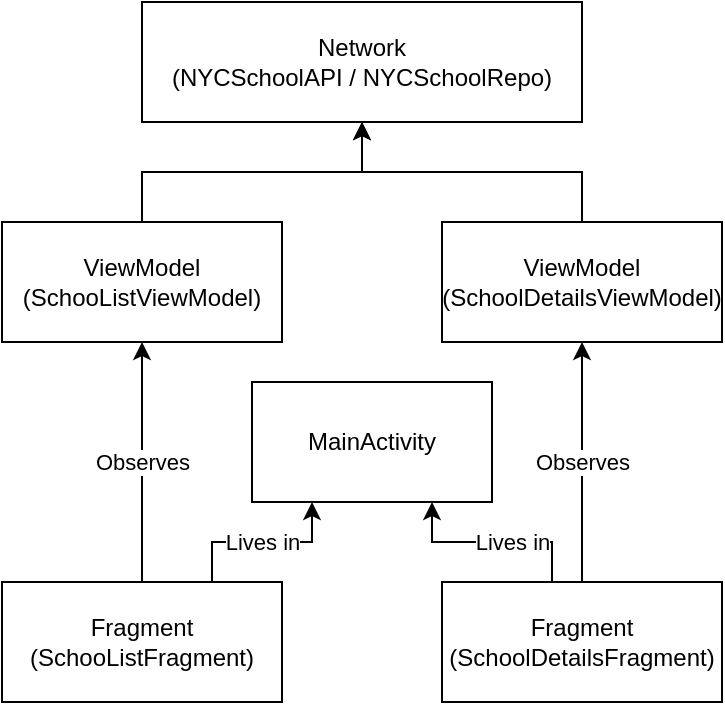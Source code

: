 <mxfile version="12.9.7"><diagram id="zbf2R7ZG9SoUb3GmtJN8" name="Page-1"><mxGraphModel dx="1003" dy="840" grid="1" gridSize="10" guides="1" tooltips="1" connect="1" arrows="1" fold="1" page="1" pageScale="1" pageWidth="850" pageHeight="1100" math="0" shadow="0"><root><mxCell id="0"/><mxCell id="1" parent="0"/><mxCell id="uwbuITA0K-jejIXPlcuq-1" value="&lt;div&gt;Network&lt;/div&gt;&lt;div&gt;(NYCSchoolAPI / NYCSchoolRepo)&lt;br&gt;&lt;/div&gt;" style="rounded=0;whiteSpace=wrap;html=1;" vertex="1" parent="1"><mxGeometry x="310" y="110" width="220" height="60" as="geometry"/></mxCell><mxCell id="uwbuITA0K-jejIXPlcuq-4" value="" style="edgeStyle=orthogonalEdgeStyle;rounded=0;orthogonalLoop=1;jettySize=auto;html=1;entryX=0.5;entryY=1;entryDx=0;entryDy=0;" edge="1" parent="1" source="uwbuITA0K-jejIXPlcuq-2" target="uwbuITA0K-jejIXPlcuq-1"><mxGeometry relative="1" as="geometry"><mxPoint x="420" y="160" as="targetPoint"/></mxGeometry></mxCell><mxCell id="uwbuITA0K-jejIXPlcuq-2" value="&lt;div&gt;ViewModel&lt;/div&gt;&lt;div&gt;(SchooListViewModel)&lt;/div&gt;" style="rounded=0;whiteSpace=wrap;html=1;" vertex="1" parent="1"><mxGeometry x="240" y="220" width="140" height="60" as="geometry"/></mxCell><mxCell id="uwbuITA0K-jejIXPlcuq-6" style="edgeStyle=orthogonalEdgeStyle;rounded=0;orthogonalLoop=1;jettySize=auto;html=1;exitX=0.5;exitY=0;exitDx=0;exitDy=0;entryX=0.5;entryY=1;entryDx=0;entryDy=0;" edge="1" parent="1" source="uwbuITA0K-jejIXPlcuq-5" target="uwbuITA0K-jejIXPlcuq-1"><mxGeometry relative="1" as="geometry"/></mxCell><mxCell id="uwbuITA0K-jejIXPlcuq-5" value="&lt;div&gt;ViewModel&lt;/div&gt;&lt;div&gt;(SchoolDetailsViewModel)&lt;/div&gt;" style="rounded=0;whiteSpace=wrap;html=1;" vertex="1" parent="1"><mxGeometry x="460" y="220" width="140" height="60" as="geometry"/></mxCell><mxCell id="uwbuITA0K-jejIXPlcuq-7" value="MainActivity" style="rounded=0;whiteSpace=wrap;html=1;" vertex="1" parent="1"><mxGeometry x="365" y="300" width="120" height="60" as="geometry"/></mxCell><mxCell id="uwbuITA0K-jejIXPlcuq-9" value="Lives in" style="edgeStyle=orthogonalEdgeStyle;rounded=0;orthogonalLoop=1;jettySize=auto;html=1;exitX=0.75;exitY=0;exitDx=0;exitDy=0;entryX=0.25;entryY=1;entryDx=0;entryDy=0;" edge="1" parent="1" source="uwbuITA0K-jejIXPlcuq-8" target="uwbuITA0K-jejIXPlcuq-7"><mxGeometry relative="1" as="geometry"/></mxCell><mxCell id="uwbuITA0K-jejIXPlcuq-13" value="Observes" style="edgeStyle=orthogonalEdgeStyle;rounded=0;orthogonalLoop=1;jettySize=auto;html=1;exitX=0.5;exitY=0;exitDx=0;exitDy=0;entryX=0.5;entryY=1;entryDx=0;entryDy=0;" edge="1" parent="1" source="uwbuITA0K-jejIXPlcuq-8" target="uwbuITA0K-jejIXPlcuq-2"><mxGeometry relative="1" as="geometry"/></mxCell><mxCell id="uwbuITA0K-jejIXPlcuq-8" value="&lt;div&gt;Fragment&lt;/div&gt;&lt;div&gt;(SchooListFragment)&lt;br&gt;&lt;/div&gt;" style="rounded=0;whiteSpace=wrap;html=1;" vertex="1" parent="1"><mxGeometry x="240" y="400" width="140" height="60" as="geometry"/></mxCell><mxCell id="uwbuITA0K-jejIXPlcuq-11" value="Lives in" style="edgeStyle=orthogonalEdgeStyle;rounded=0;orthogonalLoop=1;jettySize=auto;html=1;exitX=0.25;exitY=0;exitDx=0;exitDy=0;entryX=0.75;entryY=1;entryDx=0;entryDy=0;" edge="1" parent="1" source="uwbuITA0K-jejIXPlcuq-10" target="uwbuITA0K-jejIXPlcuq-7"><mxGeometry relative="1" as="geometry"><Array as="points"><mxPoint x="515" y="380"/><mxPoint x="455" y="380"/></Array></mxGeometry></mxCell><mxCell id="uwbuITA0K-jejIXPlcuq-12" value="Observes" style="edgeStyle=orthogonalEdgeStyle;rounded=0;orthogonalLoop=1;jettySize=auto;html=1;exitX=0.5;exitY=0;exitDx=0;exitDy=0;entryX=0.5;entryY=1;entryDx=0;entryDy=0;" edge="1" parent="1" source="uwbuITA0K-jejIXPlcuq-10" target="uwbuITA0K-jejIXPlcuq-5"><mxGeometry relative="1" as="geometry"/></mxCell><mxCell id="uwbuITA0K-jejIXPlcuq-10" value="&lt;div&gt;Fragment&lt;/div&gt;&lt;div&gt;(SchoolDetailsFragment)&lt;br&gt;&lt;/div&gt;" style="rounded=0;whiteSpace=wrap;html=1;" vertex="1" parent="1"><mxGeometry x="460" y="400" width="140" height="60" as="geometry"/></mxCell></root></mxGraphModel></diagram></mxfile>